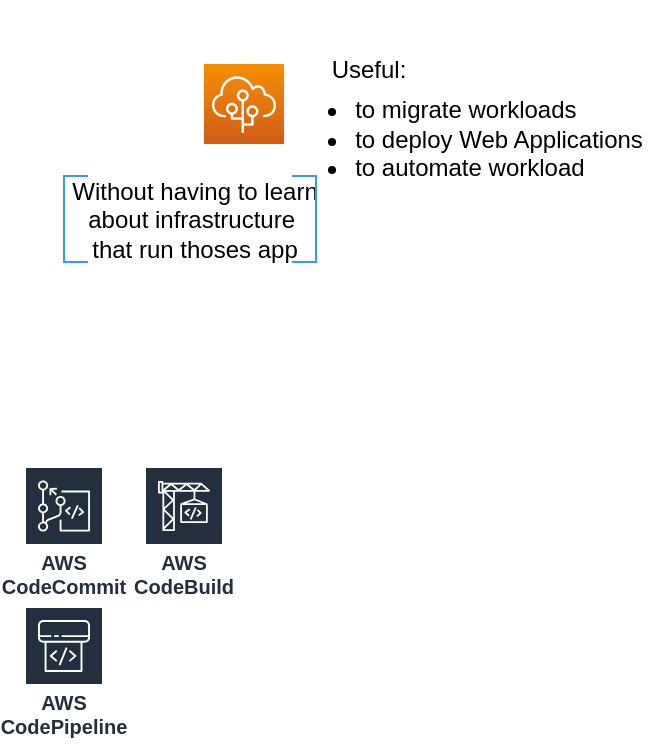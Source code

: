 <mxfile version="20.1.1" type="github">
  <diagram id="JowtuLAvawgkWtr8-Pc0" name="Page-1">
    <mxGraphModel dx="726" dy="440" grid="1" gridSize="10" guides="1" tooltips="1" connect="1" arrows="1" fold="1" page="1" pageScale="1" pageWidth="827" pageHeight="583" math="0" shadow="0">
      <root>
        <mxCell id="0" />
        <mxCell id="1" parent="0" />
        <mxCell id="Rk7ZDeNzGQP_jlXVGPb2-1" value="" style="sketch=0;points=[[0,0,0],[0.25,0,0],[0.5,0,0],[0.75,0,0],[1,0,0],[0,1,0],[0.25,1,0],[0.5,1,0],[0.75,1,0],[1,1,0],[0,0.25,0],[0,0.5,0],[0,0.75,0],[1,0.25,0],[1,0.5,0],[1,0.75,0]];outlineConnect=0;fontColor=#232F3E;gradientColor=#F78E04;gradientDirection=north;fillColor=#D05C17;strokeColor=#ffffff;dashed=0;verticalLabelPosition=bottom;verticalAlign=top;align=center;html=1;fontSize=12;fontStyle=0;aspect=fixed;shape=mxgraph.aws4.resourceIcon;resIcon=mxgraph.aws4.elastic_beanstalk;" vertex="1" parent="1">
          <mxGeometry x="270" y="62" width="40" height="40" as="geometry" />
        </mxCell>
        <mxCell id="Rk7ZDeNzGQP_jlXVGPb2-6" value="&lt;br style=&quot;text-align: left;&quot;&gt;&lt;br style=&quot;text-align: left;&quot;&gt;&lt;ul style=&quot;text-align: left;&quot;&gt;&lt;li&gt;to migrate workloads&lt;/li&gt;&lt;li&gt;to deploy Web Applications&lt;/li&gt;&lt;li&gt;to automate workload&lt;/li&gt;&lt;/ul&gt;" style="text;html=1;align=center;verticalAlign=middle;resizable=0;points=[];autosize=1;strokeColor=none;fillColor=none;" vertex="1" parent="1">
          <mxGeometry x="292" y="30" width="210" height="110" as="geometry" />
        </mxCell>
        <mxCell id="Rk7ZDeNzGQP_jlXVGPb2-7" value="Useful:" style="text;html=1;align=center;verticalAlign=middle;resizable=0;points=[];autosize=1;strokeColor=none;fillColor=none;" vertex="1" parent="1">
          <mxGeometry x="322" y="50" width="60" height="30" as="geometry" />
        </mxCell>
        <mxCell id="Rk7ZDeNzGQP_jlXVGPb2-8" value="AWS CodeCommit" style="sketch=0;outlineConnect=0;fontColor=#232F3E;gradientColor=none;strokeColor=#ffffff;fillColor=#232F3E;dashed=0;verticalLabelPosition=middle;verticalAlign=bottom;align=center;html=1;whiteSpace=wrap;fontSize=10;fontStyle=1;spacing=3;shape=mxgraph.aws4.productIcon;prIcon=mxgraph.aws4.codecommit;" vertex="1" parent="1">
          <mxGeometry x="180" y="263" width="40" height="70" as="geometry" />
        </mxCell>
        <mxCell id="Rk7ZDeNzGQP_jlXVGPb2-9" value="AWS CodeBuild" style="sketch=0;outlineConnect=0;fontColor=#232F3E;gradientColor=none;strokeColor=#ffffff;fillColor=#232F3E;dashed=0;verticalLabelPosition=middle;verticalAlign=bottom;align=center;html=1;whiteSpace=wrap;fontSize=10;fontStyle=1;spacing=3;shape=mxgraph.aws4.productIcon;prIcon=mxgraph.aws4.codebuild;" vertex="1" parent="1">
          <mxGeometry x="240" y="263" width="40" height="70" as="geometry" />
        </mxCell>
        <mxCell id="Rk7ZDeNzGQP_jlXVGPb2-10" value="AWS CodePipeline" style="sketch=0;outlineConnect=0;fontColor=#232F3E;gradientColor=none;strokeColor=#ffffff;fillColor=#232F3E;dashed=0;verticalLabelPosition=middle;verticalAlign=bottom;align=center;html=1;whiteSpace=wrap;fontSize=10;fontStyle=1;spacing=3;shape=mxgraph.aws4.productIcon;prIcon=mxgraph.aws4.codepipeline;" vertex="1" parent="1">
          <mxGeometry x="180" y="333" width="40" height="70" as="geometry" />
        </mxCell>
        <mxCell id="Rk7ZDeNzGQP_jlXVGPb2-11" value="Without having to learn &lt;br&gt;about infrastructure&amp;nbsp;&lt;br&gt;that run thoses app" style="text;html=1;align=center;verticalAlign=middle;resizable=0;points=[];autosize=1;strokeColor=none;fillColor=none;" vertex="1" parent="1">
          <mxGeometry x="190" y="110" width="150" height="60" as="geometry" />
        </mxCell>
        <mxCell id="Rk7ZDeNzGQP_jlXVGPb2-12" value="" style="strokeWidth=1;html=1;shape=mxgraph.flowchart.annotation_1;align=left;pointerEvents=1;fontColor=#000033;fillColor=none;strokeColor=#3399FF;" vertex="1" parent="1">
          <mxGeometry x="200" y="118" width="12" height="43" as="geometry" />
        </mxCell>
        <mxCell id="Rk7ZDeNzGQP_jlXVGPb2-13" value="" style="strokeWidth=1;html=1;shape=mxgraph.flowchart.annotation_1;align=left;pointerEvents=1;fontColor=#000033;fillColor=none;direction=west;strokeColor=#3399FF;" vertex="1" parent="1">
          <mxGeometry x="314" y="118" width="12" height="43" as="geometry" />
        </mxCell>
      </root>
    </mxGraphModel>
  </diagram>
</mxfile>

